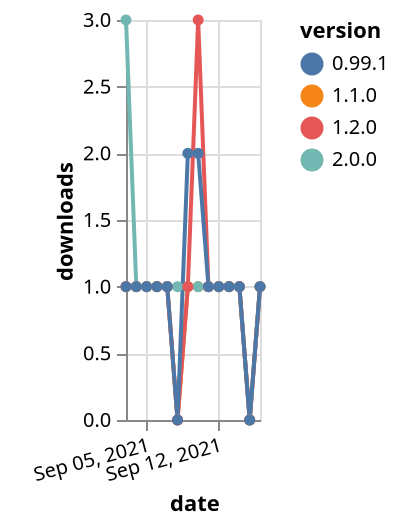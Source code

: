 {"$schema": "https://vega.github.io/schema/vega-lite/v5.json", "description": "A simple bar chart with embedded data.", "data": {"values": [{"date": "2021-09-03", "total": 179, "delta": 1, "version": "1.1.0"}, {"date": "2021-09-04", "total": 180, "delta": 1, "version": "1.1.0"}, {"date": "2021-09-05", "total": 181, "delta": 1, "version": "1.1.0"}, {"date": "2021-09-06", "total": 182, "delta": 1, "version": "1.1.0"}, {"date": "2021-09-07", "total": 183, "delta": 1, "version": "1.1.0"}, {"date": "2021-09-08", "total": 183, "delta": 0, "version": "1.1.0"}, {"date": "2021-09-09", "total": 184, "delta": 1, "version": "1.1.0"}, {"date": "2021-09-10", "total": 185, "delta": 1, "version": "1.1.0"}, {"date": "2021-09-11", "total": 186, "delta": 1, "version": "1.1.0"}, {"date": "2021-09-12", "total": 187, "delta": 1, "version": "1.1.0"}, {"date": "2021-09-13", "total": 188, "delta": 1, "version": "1.1.0"}, {"date": "2021-09-14", "total": 189, "delta": 1, "version": "1.1.0"}, {"date": "2021-09-15", "total": 189, "delta": 0, "version": "1.1.0"}, {"date": "2021-09-16", "total": 190, "delta": 1, "version": "1.1.0"}, {"date": "2021-09-03", "total": 117, "delta": 3, "version": "2.0.0"}, {"date": "2021-09-04", "total": 118, "delta": 1, "version": "2.0.0"}, {"date": "2021-09-05", "total": 119, "delta": 1, "version": "2.0.0"}, {"date": "2021-09-06", "total": 120, "delta": 1, "version": "2.0.0"}, {"date": "2021-09-07", "total": 121, "delta": 1, "version": "2.0.0"}, {"date": "2021-09-08", "total": 122, "delta": 1, "version": "2.0.0"}, {"date": "2021-09-09", "total": 123, "delta": 1, "version": "2.0.0"}, {"date": "2021-09-10", "total": 124, "delta": 1, "version": "2.0.0"}, {"date": "2021-09-11", "total": 125, "delta": 1, "version": "2.0.0"}, {"date": "2021-09-12", "total": 126, "delta": 1, "version": "2.0.0"}, {"date": "2021-09-13", "total": 127, "delta": 1, "version": "2.0.0"}, {"date": "2021-09-14", "total": 128, "delta": 1, "version": "2.0.0"}, {"date": "2021-09-15", "total": 128, "delta": 0, "version": "2.0.0"}, {"date": "2021-09-16", "total": 129, "delta": 1, "version": "2.0.0"}, {"date": "2021-09-03", "total": 286, "delta": 1, "version": "1.2.0"}, {"date": "2021-09-04", "total": 287, "delta": 1, "version": "1.2.0"}, {"date": "2021-09-05", "total": 288, "delta": 1, "version": "1.2.0"}, {"date": "2021-09-06", "total": 289, "delta": 1, "version": "1.2.0"}, {"date": "2021-09-07", "total": 290, "delta": 1, "version": "1.2.0"}, {"date": "2021-09-08", "total": 290, "delta": 0, "version": "1.2.0"}, {"date": "2021-09-09", "total": 291, "delta": 1, "version": "1.2.0"}, {"date": "2021-09-10", "total": 294, "delta": 3, "version": "1.2.0"}, {"date": "2021-09-11", "total": 295, "delta": 1, "version": "1.2.0"}, {"date": "2021-09-12", "total": 296, "delta": 1, "version": "1.2.0"}, {"date": "2021-09-13", "total": 297, "delta": 1, "version": "1.2.0"}, {"date": "2021-09-14", "total": 298, "delta": 1, "version": "1.2.0"}, {"date": "2021-09-15", "total": 298, "delta": 0, "version": "1.2.0"}, {"date": "2021-09-16", "total": 299, "delta": 1, "version": "1.2.0"}, {"date": "2021-09-03", "total": 213, "delta": 1, "version": "0.99.1"}, {"date": "2021-09-04", "total": 214, "delta": 1, "version": "0.99.1"}, {"date": "2021-09-05", "total": 215, "delta": 1, "version": "0.99.1"}, {"date": "2021-09-06", "total": 216, "delta": 1, "version": "0.99.1"}, {"date": "2021-09-07", "total": 217, "delta": 1, "version": "0.99.1"}, {"date": "2021-09-08", "total": 217, "delta": 0, "version": "0.99.1"}, {"date": "2021-09-09", "total": 219, "delta": 2, "version": "0.99.1"}, {"date": "2021-09-10", "total": 221, "delta": 2, "version": "0.99.1"}, {"date": "2021-09-11", "total": 222, "delta": 1, "version": "0.99.1"}, {"date": "2021-09-12", "total": 223, "delta": 1, "version": "0.99.1"}, {"date": "2021-09-13", "total": 224, "delta": 1, "version": "0.99.1"}, {"date": "2021-09-14", "total": 225, "delta": 1, "version": "0.99.1"}, {"date": "2021-09-15", "total": 225, "delta": 0, "version": "0.99.1"}, {"date": "2021-09-16", "total": 226, "delta": 1, "version": "0.99.1"}]}, "width": "container", "mark": {"type": "line", "point": {"filled": true}}, "encoding": {"x": {"field": "date", "type": "temporal", "timeUnit": "yearmonthdate", "title": "date", "axis": {"labelAngle": -15}}, "y": {"field": "delta", "type": "quantitative", "title": "downloads"}, "color": {"field": "version", "type": "nominal"}, "tooltip": {"field": "delta"}}}